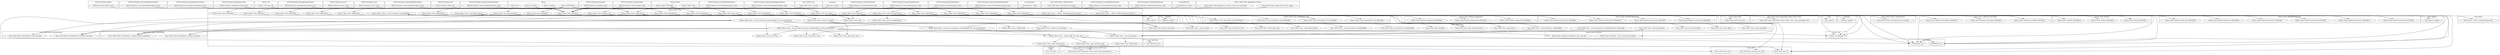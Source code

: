 digraph {
graph [overlap=false]
subgraph cluster_ANTLR_Runtime_BitSet {
	label="ANTLR::Runtime::BitSet";
	"ANTLR::Runtime::BitSet::meta";
}
subgraph cluster_ANTLR_Runtime_UnwantedTokenException {
	label="ANTLR::Runtime::UnwantedTokenException";
	"ANTLR::Runtime::UnwantedTokenException::meta";
}
subgraph cluster_Moose_Meta_Class_Immutable_Trait {
	label="Moose::Meta::Class::Immutable::Trait";
	"Moose::Meta::Class::Immutable::Trait::BEGIN@4";
	"Moose::Meta::Class::Immutable::Trait::BEGIN@3";
	"Moose::Meta::Class::Immutable::Trait::BEGIN@6";
	"Moose::Meta::Class::Immutable::Trait::BEGIN@12";
}
subgraph cluster_Moose_Meta_Method_Overridden {
	label="Moose::Meta::Method::Overridden";
	"Moose::Meta::Method::Overridden::BEGIN@10";
	"Moose::Meta::Method::Overridden::BEGIN@3";
	"Moose::Meta::Method::Overridden::BEGIN@4";
}
subgraph cluster_List_MoreUtils {
	label="List::MoreUtils";
	"List::MoreUtils::all";
}
subgraph cluster_ANTLR_Runtime_RecognizerSharedState {
	label="ANTLR::Runtime::RecognizerSharedState";
	"ANTLR::Runtime::RecognizerSharedState::meta";
}
subgraph cluster_warnings {
	label="warnings";
	"warnings::import";
}
subgraph cluster_base {
	label="base";
	"base::import";
}
subgraph cluster_ANTLR_Runtime_RuleReturnScope {
	label="ANTLR::Runtime::RuleReturnScope";
	"ANTLR::Runtime::RuleReturnScope::meta";
}
subgraph cluster_Data_OptList {
	label="Data::OptList";
	"Data::OptList::mkopt";
}
subgraph cluster_Moose_Util {
	label="Moose::Util";
	"Moose::Util::does_role";
}
subgraph cluster_strict {
	label="strict";
	"strict::import";
}
subgraph cluster_Class_MOP_Class {
	label="Class::MOP::Class";
	"Class::MOP::Class::_fix_metaclass_incompatibility";
	"Class::MOP::Class::_check_metaclass_compatibility";
	"Class::MOP::Class::class_precedence_list";
	"Class::MOP::Class::make_immutable";
	"Class::MOP::Class::initialize";
	"Class::MOP::Class::get_all_attributes";
	"Class::MOP::Class::destructor_class";
	"Class::MOP::Class::_base_metaclasses";
	"Class::MOP::Class::_real_ref_name";
	"Class::MOP::Class::_can_fix_metaclass_incompatibility";
	"Class::MOP::Class::constructor_class";
	"Class::MOP::Class::instance_metaclass";
	"Class::MOP::Class::_can_fix_metaclass_incompatibility_by_subclassing";
	"Class::MOP::Class::superclasses";
	"Class::MOP::Class::new_object";
	"Class::MOP::Class::_immutable_options";
}
subgraph cluster_Class_MOP {
	label="Class::MOP";
	"Class::MOP::class_of";
	"Class::MOP::get_metaclass_by_name";
	"Class::MOP::load_class";
}
subgraph cluster_Class_MOP_Mixin_HasMethods {
	label="Class::MOP::Mixin::HasMethods";
	"Class::MOP::Mixin::HasMethods::method_metaclass";
	"Class::MOP::Mixin::HasMethods::wrapped_method_metaclass";
}
subgraph cluster_ANTLR_Runtime_RecognitionException {
	label="ANTLR::Runtime::RecognitionException";
	"ANTLR::Runtime::RecognitionException::meta";
}
subgraph cluster_ANTLR_Runtime_Parser {
	label="ANTLR::Runtime::Parser";
	"ANTLR::Runtime::Parser::meta";
}
subgraph cluster_Moose_Meta_Role {
	label="Moose::Meta::Role";
	"Moose::Meta::Role::does_role";
}
subgraph cluster_ANTLR_Runtime_Lexer {
	label="ANTLR::Runtime::Lexer";
	"ANTLR::Runtime::Lexer::meta";
}
subgraph cluster_ANTLR_Runtime_MissingTokenException {
	label="ANTLR::Runtime::MissingTokenException";
	"ANTLR::Runtime::MissingTokenException::meta";
}
subgraph cluster_Moose_Error_Default {
	label="Moose::Error::Default";
	"Moose::Error::Default::BEGIN@10";
	"Moose::Error::Default::BEGIN@3";
	"Moose::Error::Default::BEGIN@4";
}
subgraph cluster_ANTLR_Runtime_DFA {
	label="ANTLR::Runtime::DFA";
	"ANTLR::Runtime::DFA::meta";
}
subgraph cluster_ANTLR_Runtime_MismatchedSetException {
	label="ANTLR::Runtime::MismatchedSetException";
	"ANTLR::Runtime::MismatchedSetException::meta";
}
subgraph cluster_Moose {
	label="Moose";
	"Moose::init_meta";
	"Moose::BEGIN@19";
	"Moose::has";
	"Moose::extends";
}
subgraph cluster_Moose_Meta_Method_Augmented {
	label="Moose::Meta::Method::Augmented";
	"Moose::Meta::Method::Augmented::BEGIN@4";
	"Moose::Meta::Method::Augmented::BEGIN@3";
	"Moose::Meta::Method::Augmented::BEGIN@10";
}
subgraph cluster_Exporter {
	label="Exporter";
	"Exporter::import";
}
subgraph cluster_ANTLR_Runtime_Exception {
	label="ANTLR::Runtime::Exception";
	"ANTLR::Runtime::Exception::meta";
}
subgraph cluster_Sub_Install {
	label="Sub::Install";
	"Sub::Install::__ANON__[Sub/Install.pm:284]";
}
subgraph cluster_Class_MOP_Class_Immutable_Moose_Meta_Class {
	label="Class::MOP::Class::Immutable::Moose::Meta::Class";
	"Class::MOP::Class::Immutable::Moose::Meta::Class::class_precedence_list";
}
subgraph cluster_Class_MOP_Class_Immutable_Class_MOP_Class {
	label="Class::MOP::Class::Immutable::Class::MOP::Class";
	"Class::MOP::Class::Immutable::Class::MOP::Class::linearized_isa";
}
subgraph cluster_ANTLR_Runtime_CommonToken {
	label="ANTLR::Runtime::CommonToken";
	"ANTLR::Runtime::CommonToken::meta";
}
subgraph cluster_List_Util {
	label="List::Util";
	"List::Util::first";
}
subgraph cluster_Moose_Meta_Method_Constructor {
	label="Moose::Meta::Method::Constructor";
	"Moose::Meta::Method::Constructor::BEGIN@4";
	"Moose::Meta::Method::Constructor::BEGIN@7";
	"Moose::Meta::Method::Constructor::BEGIN@12";
	"Moose::Meta::Method::Constructor::BEGIN@5";
}
subgraph cluster_Moose_Object {
	label="Moose::Object";
	"Moose::Object::new";
	"Moose::Object::BUILDALL";
}
subgraph cluster_Moose_Meta_Mixin_AttributeCore {
	label="Moose::Meta::Mixin::AttributeCore";
	"Moose::Meta::Mixin::AttributeCore::has_trigger";
}
subgraph cluster_ANTLR_Runtime_NoViableAltException {
	label="ANTLR::Runtime::NoViableAltException";
	"ANTLR::Runtime::NoViableAltException::meta";
}
subgraph cluster_ANTLR_Runtime_MismatchedRangeException {
	label="ANTLR::Runtime::MismatchedRangeException";
	"ANTLR::Runtime::MismatchedRangeException::meta";
}
subgraph cluster_Class_MOP_Class_ {
	label="Class::MOP::Class:";
	"Class::MOP::Class:::around";
}
subgraph cluster_metaclass {
	label="metaclass";
	"metaclass::import";
}
subgraph cluster_ANTLR_Runtime_CharStreamState {
	label="ANTLR::Runtime::CharStreamState";
	"ANTLR::Runtime::CharStreamState::meta";
}
subgraph cluster_ANTLR_Runtime_CommonTokenStream {
	label="ANTLR::Runtime::CommonTokenStream";
	"ANTLR::Runtime::CommonTokenStream::meta";
}
subgraph cluster_ANTLR_Runtime_BaseRecognizer {
	label="ANTLR::Runtime::BaseRecognizer";
	"ANTLR::Runtime::BaseRecognizer::meta";
}
subgraph cluster_Scalar_Util {
	label="Scalar::Util";
	"Scalar::Util::blessed";
}
subgraph cluster_UNIVERSAL {
	label="UNIVERSAL";
	"UNIVERSAL::isa";
	"UNIVERSAL::can";
}
subgraph cluster_ANTLR_Runtime_MismatchedTokenException {
	label="ANTLR::Runtime::MismatchedTokenException";
	"ANTLR::Runtime::MismatchedTokenException::meta";
}
subgraph cluster_Lavanda2Lexer {
	label="Lavanda2Lexer";
	"Lavanda2Lexer::meta";
}
subgraph cluster_Moose_Meta_Class {
	label="Moose::Meta::Class";
	"Moose::Meta::Class::__ANON__[Moose/Meta/Class.pm:35]";
	"Moose::Meta::Class::BEGIN@4";
	"Moose::Meta::Class::_classes_differ_by_roles_only";
	"Moose::Meta::Class::_base_metaclasses";
	"Moose::Meta::Class::BEGIN@13";
	"Moose::Meta::Class::initialize";
	"Moose::Meta::Class::_get_ancestors_until";
	"Moose::Meta::Class::error_class";
	"Moose::Meta::Class::CORE:match";
	"Moose::Meta::Class::add_attribute";
	"Moose::Meta::Class::BEGIN@9";
	"Moose::Meta::Class::_can_fix_metaclass_incompatibility";
	"Moose::Meta::Class::BEGIN@22";
	"Moose::Meta::Class::BEGIN@12";
	"Moose::Meta::Class::_process_attribute";
	"Moose::Meta::Class::excludes_role";
	"Moose::Meta::Class::_immutable_options";
	"Moose::Meta::Class::BEGIN@20";
	"Moose::Meta::Class::BEGIN@23";
	"Moose::Meta::Class::does_role";
	"Moose::Meta::Class::__ANON__[Moose/Meta/Class.pm:30]";
	"Moose::Meta::Class::BEGIN@26";
	"Moose::Meta::Class::BEGIN@5";
	"Moose::Meta::Class::_get_role_applications";
	"Moose::Meta::Class::_process_new_attribute";
	"Moose::Meta::Class::_can_fix_metaclass_incompatibility_by_role_reconciliation";
	"Moose::Meta::Class::add_role";
	"Moose::Meta::Class::new_object";
	"Moose::Meta::Class::BEGIN@7";
	"Moose::Meta::Class::CORE:subst";
	"Moose::Meta::Class::BEGIN@19";
	"Moose::Meta::Class::BEGIN@21";
	"Moose::Meta::Class::roles";
	"Moose::Meta::Class::add_role_application";
	"Moose::Meta::Class::BEGIN@24";
	"Moose::Meta::Class::superclasses";
	"Moose::Meta::Class::BEGIN@10";
	"Moose::Meta::Class::_can_fix_class_metaclass_incompatibility_by_role_reconciliation";
	"Moose::Meta::Class::BEGIN@11";
	"Moose::Meta::Class::_can_fix_single_metaclass_incompatibility_by_role_reconciliation";
	"Moose::Meta::Class::constructor_class";
	"Moose::Meta::Class::destructor_class";
	"Moose::Meta::Class::_find_common_base";
}
subgraph cluster_Moose_Meta_Method_Destructor {
	label="Moose::Meta::Method::Destructor";
	"Moose::Meta::Method::Destructor::BEGIN@9";
	"Moose::Meta::Method::Destructor::BEGIN@7";
	"Moose::Meta::Method::Destructor::BEGIN@4";
	"Moose::Meta::Method::Destructor::BEGIN@5";
	"Moose::Meta::Method::Destructor::BEGIN@8";
	"Moose::Meta::Method::Destructor::BEGIN@15";
}
subgraph cluster_Class_MOP_Mixin_AttributeCore {
	label="Class::MOP::Mixin::AttributeCore";
	"Class::MOP::Mixin::AttributeCore::default";
}
subgraph cluster_ANTLR_Runtime_ParserRuleReturnScope {
	label="ANTLR::Runtime::ParserRuleReturnScope";
	"ANTLR::Runtime::ParserRuleReturnScope::meta";
}
subgraph cluster_Moose_Meta_Attribute {
	label="Moose::Meta::Attribute";
	"Moose::Meta::Attribute::_check_associated_methods";
	"Moose::Meta::Attribute::interpolate_class_and_new";
}
subgraph cluster_Class_MOP_Mixin_HasAttributes {
	label="Class::MOP::Mixin::HasAttributes";
	"Class::MOP::Mixin::HasAttributes::add_attribute";
	"Class::MOP::Mixin::HasAttributes::attribute_metaclass";
}
subgraph cluster_ANTLR_Runtime_ANTLRStringStream {
	label="ANTLR::Runtime::ANTLRStringStream";
	"ANTLR::Runtime::ANTLRStringStream::meta";
}
subgraph cluster_Lavanda2Parser {
	label="Lavanda2Parser";
	"Lavanda2Parser::meta";
}
subgraph cluster_Moose_Meta_Role_Application_ToClass {
	label="Moose::Meta::Role::Application::ToClass";
	"Moose::Meta::Role::Application::ToClass::check_role_exclusions";
	"Moose::Meta::Role::Application::ToClass::apply";
}
"Moose::Meta::Class::_classes_differ_by_roles_only" -> "Moose::Meta::Class::_get_ancestors_until";
"Moose::Meta::Class::_get_ancestors_until" -> "Class::MOP::Class::Immutable::Class::MOP::Class::linearized_isa";
"Moose::Meta::Class::_find_common_base" -> "Class::MOP::Class::Immutable::Class::MOP::Class::linearized_isa";
"Class::MOP::Class::_fix_metaclass_incompatibility" -> "Moose::Meta::Class::_can_fix_metaclass_incompatibility";
"Moose::BEGIN@19" -> "Moose::Meta::Class::BEGIN@22";
"Moose::Meta::Class::BEGIN@13" -> "Exporter::import";
"Moose::Meta::Class::BEGIN@12" -> "Exporter::import";
"Moose::Meta::Class::BEGIN@9" -> "Exporter::import";
"Moose::Meta::Class::BEGIN@11" -> "Exporter::import";
"Moose::Meta::Class::add_attribute" -> "Moose::Meta::Attribute::_check_associated_methods";
"Moose::Meta::Class::_can_fix_metaclass_incompatibility_by_role_reconciliation" -> "Class::MOP::Class::instance_metaclass";
"Moose::Meta::Class::_can_fix_single_metaclass_incompatibility_by_role_reconciliation" -> "Class::MOP::Class::instance_metaclass";
"Moose::BEGIN@19" -> "Moose::Meta::Class::BEGIN@21";
"Moose::Meta::Class::BEGIN@23" -> "Moose::Meta::Method::Constructor::BEGIN@7";
"Moose::Meta::Class::BEGIN@21" -> "Moose::Error::Default::BEGIN@10";
"Moose::Meta::Role::Application::ToClass::apply" -> "Moose::Meta::Class::add_role_application";
"Moose::Meta::Class::_process_new_attribute" -> "Moose::Meta::Attribute::interpolate_class_and_new";
"Moose::Meta::Class::_can_fix_metaclass_incompatibility_by_role_reconciliation" -> "Class::MOP::Mixin::HasMethods::method_metaclass";
"Moose::Meta::Class::_can_fix_single_metaclass_incompatibility_by_role_reconciliation" -> "Class::MOP::Mixin::HasMethods::method_metaclass";
"Moose::Meta::Class::BEGIN@22" -> "Moose::Meta::Class::Immutable::Trait::BEGIN@4";
"Moose::Meta::Class::new_object" -> "Class::MOP::Class::get_all_attributes";
"Moose::BEGIN@19" -> "Moose::Meta::Class::BEGIN@9";
"Moose::Meta::Class::add_role_application" -> "Scalar::Util::blessed";
"Moose::Meta::Class::add_attribute" -> "Scalar::Util::blessed";
"Moose::Meta::Class::add_role" -> "Scalar::Util::blessed";
"Moose::Meta::Class::_can_fix_class_metaclass_incompatibility_by_role_reconciliation" -> "Scalar::Util::blessed";
"Moose::Meta::Class::_can_fix_metaclass_incompatibility_by_role_reconciliation" -> "Class::MOP::Mixin::HasMethods::wrapped_method_metaclass";
"Moose::Meta::Class::_can_fix_single_metaclass_incompatibility_by_role_reconciliation" -> "Class::MOP::Mixin::HasMethods::wrapped_method_metaclass";
"Moose::Meta::Class::superclasses" -> "Class::MOP::Class::superclasses";
"Moose::Meta::Class::_can_fix_metaclass_incompatibility" -> "Moose::Meta::Class::_can_fix_metaclass_incompatibility_by_role_reconciliation";
"Moose::Meta::Class::BEGIN@23" -> "Moose::Meta::Method::Constructor::BEGIN@12";
"Moose::BEGIN@19" -> "Moose::Meta::Class::BEGIN@19";
"Moose::Meta::Class::_can_fix_class_metaclass_incompatibility_by_role_reconciliation" -> "Class::MOP::Class::_real_ref_name";
"Moose::Meta::Class::BEGIN@24" -> "Moose::Meta::Method::Destructor::BEGIN@5";
"Moose::BEGIN@19" -> "Moose::Meta::Class::BEGIN@10";
"Moose::Meta::Class::_can_fix_metaclass_incompatibility_by_role_reconciliation" -> "Moose::Meta::Class::constructor_class";
"Moose::Meta::Class::_can_fix_single_metaclass_incompatibility_by_role_reconciliation" -> "Moose::Meta::Class::constructor_class";
"Moose::Meta::Class::excludes_role" -> "Class::MOP::Class::class_precedence_list";
"Moose::Meta::Class::_can_fix_metaclass_incompatibility_by_role_reconciliation" -> "Moose::Meta::Class::_base_metaclasses";
"Class::MOP::Class::_check_metaclass_compatibility" -> "Moose::Meta::Class::_base_metaclasses";
"Class::MOP::Class::_can_fix_metaclass_incompatibility_by_subclassing" -> "Moose::Meta::Class::_base_metaclasses";
"Moose::Meta::Class::_can_fix_single_metaclass_incompatibility_by_role_reconciliation" -> "Moose::Meta::Class::_base_metaclasses";
"ANTLR::Runtime::RecognizerSharedState::meta" -> "Moose::Meta::Class::initialize";
"ANTLR::Runtime::BitSet::meta" -> "Moose::Meta::Class::initialize";
"ANTLR::Runtime::ANTLRStringStream::meta" -> "Moose::Meta::Class::initialize";
"ANTLR::Runtime::MismatchedTokenException::meta" -> "Moose::Meta::Class::initialize";
"Moose::init_meta" -> "Moose::Meta::Class::initialize";
"ANTLR::Runtime::CharStreamState::meta" -> "Moose::Meta::Class::initialize";
"ANTLR::Runtime::Exception::meta" -> "Moose::Meta::Class::initialize";
"metaclass::import" -> "Moose::Meta::Class::initialize";
"ANTLR::Runtime::CommonToken::meta" -> "Moose::Meta::Class::initialize";
"Lavanda2Parser::meta" -> "Moose::Meta::Class::initialize";
"ANTLR::Runtime::MismatchedSetException::meta" -> "Moose::Meta::Class::initialize";
"ANTLR::Runtime::RuleReturnScope::meta" -> "Moose::Meta::Class::initialize";
"ANTLR::Runtime::CommonTokenStream::meta" -> "Moose::Meta::Class::initialize";
"ANTLR::Runtime::MissingTokenException::meta" -> "Moose::Meta::Class::initialize";
"ANTLR::Runtime::UnwantedTokenException::meta" -> "Moose::Meta::Class::initialize";
"ANTLR::Runtime::Parser::meta" -> "Moose::Meta::Class::initialize";
"ANTLR::Runtime::RecognitionException::meta" -> "Moose::Meta::Class::initialize";
"ANTLR::Runtime::Lexer::meta" -> "Moose::Meta::Class::initialize";
"ANTLR::Runtime::DFA::meta" -> "Moose::Meta::Class::initialize";
"ANTLR::Runtime::BaseRecognizer::meta" -> "Moose::Meta::Class::initialize";
"Lavanda2Lexer::meta" -> "Moose::Meta::Class::initialize";
"ANTLR::Runtime::NoViableAltException::meta" -> "Moose::Meta::Class::initialize";
"ANTLR::Runtime::MismatchedRangeException::meta" -> "Moose::Meta::Class::initialize";
"ANTLR::Runtime::ParserRuleReturnScope::meta" -> "Moose::Meta::Class::initialize";
"Moose::Meta::Class::excludes_role" -> "Class::MOP::class_of";
"Moose::Meta::Class::_get_ancestors_until" -> "Class::MOP::class_of";
"Moose::Meta::Class::does_role" -> "Class::MOP::class_of";
"Moose::Meta::Class::superclasses" -> "Class::MOP::class_of";
"Moose::Meta::Class::_find_common_base" -> "Class::MOP::class_of";
"Moose::BEGIN@19" -> "Moose::Meta::Class::BEGIN@23";
"Moose::Meta::Class::BEGIN@20" -> "Moose::Meta::Method::Augmented::BEGIN@3";
"Moose::Meta::Class::new_object" -> "UNIVERSAL::can";
"Moose::Meta::Class::add_attribute" -> "UNIVERSAL::can";
"Moose::Meta::Class::excludes_role" -> "UNIVERSAL::can";
"Moose::Meta::Class::does_role" -> "UNIVERSAL::can";
"Moose::Meta::Class::_can_fix_single_metaclass_incompatibility_by_role_reconciliation" -> "UNIVERSAL::can";
"Moose::BEGIN@19" -> "Moose::Meta::Class::BEGIN@26";
"Moose::Meta::Class::_immutable_options" -> "Class::MOP::Class::_immutable_options";
"Moose::Meta::Class::_base_metaclasses" -> "Moose::Meta::Class::CORE:subst";
"Moose::Meta::Class::BEGIN@26" -> "base::import";
"Moose::Meta::Class::BEGIN@24" -> "Moose::Meta::Method::Destructor::BEGIN@7";
"Moose::Meta::Class::new_object" -> "Moose::Meta::Mixin::AttributeCore::has_trigger";
"Moose::Meta::Class::BEGIN@22" -> "Moose::Meta::Class::Immutable::Trait::BEGIN@3";
"Moose::Meta::Class::BEGIN@5" -> "warnings::import";
"Class::MOP::Class::_check_metaclass_compatibility" -> "Moose::Meta::Class::superclasses";
"Class::MOP::Class::class_precedence_list" -> "Moose::Meta::Class::superclasses";
"Moose::init_meta" -> "Moose::Meta::Class::superclasses";
"Class::MOP::Class:::around" -> "Moose::Meta::Class::superclasses";
"Moose::extends" -> "Moose::Meta::Class::superclasses";
"Moose::Meta::Class::_classes_differ_by_roles_only" -> "Moose::Meta::Class::_find_common_base";
"Moose::Meta::Class::new_object" -> "Class::MOP::Class::new_object";
"Moose::BEGIN@19" -> "Moose::Meta::Class::BEGIN@20";
"Moose::Meta::Class::BEGIN@19" -> "Moose::Meta::Method::Overridden::BEGIN@4";
"Moose::Util::does_role" -> "Moose::Meta::Class::does_role";
"Moose::Meta::Class::_can_fix_metaclass_incompatibility_by_role_reconciliation" -> "Class::MOP::Mixin::HasAttributes::attribute_metaclass";
"Moose::Meta::Class::_process_new_attribute" -> "Class::MOP::Mixin::HasAttributes::attribute_metaclass";
"Moose::Meta::Class::_can_fix_single_metaclass_incompatibility_by_role_reconciliation" -> "Class::MOP::Mixin::HasAttributes::attribute_metaclass";
"Moose::Meta::Class::add_role_application" -> "Moose::Meta::Class::_get_role_applications";
"Moose::Meta::Role::Application::ToClass::apply" -> "Moose::Meta::Class::add_role";
"Moose::Object::new" -> "Moose::Meta::Class::new_object";
"Moose::Meta::Class::initialize" -> "Class::MOP::Class::initialize";
"Moose::Meta::Class::new_object" -> "Moose::Object::BUILDALL";
"Moose::Meta::Class::BEGIN@20" -> "Moose::Meta::Method::Augmented::BEGIN@4";
"Moose::Meta::Class::_can_fix_metaclass_incompatibility_by_role_reconciliation" -> "Moose::Meta::Class::_can_fix_class_metaclass_incompatibility_by_role_reconciliation";
"Moose::BEGIN@19" -> "Moose::Meta::Class::BEGIN@11";
"Moose::Meta::Class::_can_fix_metaclass_incompatibility_by_role_reconciliation" -> "Moose::Meta::Class::_can_fix_single_metaclass_incompatibility_by_role_reconciliation";
"Moose::Meta::Class::BEGIN@4" -> "strict::import";
"Moose::Meta::Class::BEGIN@10" -> "Sub::Install::__ANON__[Sub/Install.pm:284]";
"Moose::Meta::Class::BEGIN@24" -> "Moose::Meta::Method::Destructor::BEGIN@15";
"Moose::BEGIN@19" -> "Moose::Meta::Class::BEGIN@13";
"Moose::Meta::Class::_process_attribute" -> "Moose::Meta::Class::CORE:match";
"Moose::Meta::Class::superclasses" -> "Class::MOP::load_class";
"Moose::Meta::Class::BEGIN@23" -> "Moose::Meta::Method::Constructor::BEGIN@5";
"Moose::Meta::Class::_can_fix_single_metaclass_incompatibility_by_role_reconciliation" -> "Class::MOP::Class::destructor_class";
"Moose::Meta::Class::does_role" -> "Class::MOP::Class::Immutable::Moose::Meta::Class::class_precedence_list";
"Moose::Meta::Class::add_role" -> "Moose::Meta::Class::roles";
"Moose::Meta::Class::excludes_role" -> "Moose::Meta::Class::roles";
"Moose::Meta::Class::does_role" -> "Moose::Meta::Class::roles";
"Moose::Meta::Class::BEGIN@21" -> "Moose::Error::Default::BEGIN@3";
"Moose::Meta::Class::BEGIN@24" -> "Moose::Meta::Method::Destructor::BEGIN@8";
"Moose::Meta::Class::BEGIN@22" -> "Moose::Meta::Class::Immutable::Trait::BEGIN@12";
"Moose::Meta::Class::add_attribute" -> "Moose::Meta::Class::_process_attribute";
"Class::MOP::Class::make_immutable" -> "Moose::Meta::Class::_immutable_options";
"Moose::Meta::Class::BEGIN@22" -> "Moose::Meta::Class::Immutable::Trait::BEGIN@6";
"Moose::BEGIN@19" -> "Moose::Meta::Class::BEGIN@5";
"Moose::Meta::Class::BEGIN@19" -> "Moose::Meta::Method::Overridden::BEGIN@3";
"Moose::Meta::Class::superclasses" -> "Data::OptList::mkopt";
"Moose::Meta::Class::_can_fix_metaclass_incompatibility" -> "Class::MOP::Class::_can_fix_metaclass_incompatibility";
"Moose::Meta::Class::add_attribute" -> "Class::MOP::Mixin::HasAttributes::add_attribute";
"Moose::BEGIN@19" -> "Moose::Meta::Class::BEGIN@4";
"Moose::Meta::Class::_can_fix_metaclass_incompatibility_by_role_reconciliation" -> "Moose::Meta::Class::error_class";
"Moose::Meta::Class::_can_fix_single_metaclass_incompatibility_by_role_reconciliation" -> "Moose::Meta::Class::error_class";
"Moose::BEGIN@19" -> "Moose::Meta::Class::BEGIN@12";
"Moose::Meta::Role::Application::ToClass::check_role_exclusions" -> "Moose::Meta::Class::excludes_role";
"Moose::Meta::Class::BEGIN@21" -> "Moose::Error::Default::BEGIN@4";
"Moose::Meta::Class::_process_attribute" -> "Moose::Meta::Class::_process_new_attribute";
"Moose::Meta::Class::BEGIN@23" -> "Moose::Meta::Method::Constructor::BEGIN@4";
"Moose::BEGIN@19" -> "Moose::Meta::Class::BEGIN@7";
"Moose::Meta::Class::BEGIN@19" -> "Moose::Meta::Method::Overridden::BEGIN@10";
"Moose::Meta::Class::BEGIN@20" -> "Moose::Meta::Method::Augmented::BEGIN@10";
"Moose::Meta::Class::_classes_differ_by_roles_only" -> "UNIVERSAL::isa";
"Moose::Meta::Class::add_role" -> "UNIVERSAL::isa";
"Moose::Meta::Class::add_role_application" -> "UNIVERSAL::isa";
"Moose::Meta::Class::superclasses" -> "UNIVERSAL::isa";
"Moose::Meta::Class::_base_metaclasses" -> "Class::MOP::Class::_base_metaclasses";
"Moose::Meta::Class::_can_fix_single_metaclass_incompatibility_by_role_reconciliation" -> "Class::MOP::Class::constructor_class";
"Moose::Meta::Class::_can_fix_metaclass_incompatibility_by_role_reconciliation" -> "Moose::Meta::Class::destructor_class";
"Moose::Meta::Class::_can_fix_single_metaclass_incompatibility_by_role_reconciliation" -> "Moose::Meta::Class::destructor_class";
"Moose::Meta::Class::BEGIN@24" -> "Moose::Meta::Method::Destructor::BEGIN@9";
"Class::MOP::Mixin::AttributeCore::default" -> "Moose::Meta::Class::__ANON__[Moose/Meta/Class.pm:35]";
"Moose::Meta::Class::_can_fix_class_metaclass_incompatibility_by_role_reconciliation" -> "Moose::Meta::Class::_classes_differ_by_roles_only";
"Moose::Meta::Class::_can_fix_single_metaclass_incompatibility_by_role_reconciliation" -> "Moose::Meta::Class::_classes_differ_by_roles_only";
"Moose::Meta::Class::initialize" -> "Class::MOP::get_metaclass_by_name";
"Moose::has" -> "Moose::Meta::Class::add_attribute";
"Class::MOP::Mixin::AttributeCore::default" -> "Moose::Meta::Class::__ANON__[Moose/Meta/Class.pm:30]";
"Moose::Meta::Class::does_role" -> "Moose::Meta::Role::does_role";
"Moose::Meta::Class::_classes_differ_by_roles_only" -> "List::MoreUtils::all";
"Moose::Meta::Class::BEGIN@24" -> "Moose::Meta::Method::Destructor::BEGIN@4";
"Moose::BEGIN@19" -> "Moose::Meta::Class::BEGIN@24";
"Moose::Meta::Class::_find_common_base" -> "List::Util::first";
}
